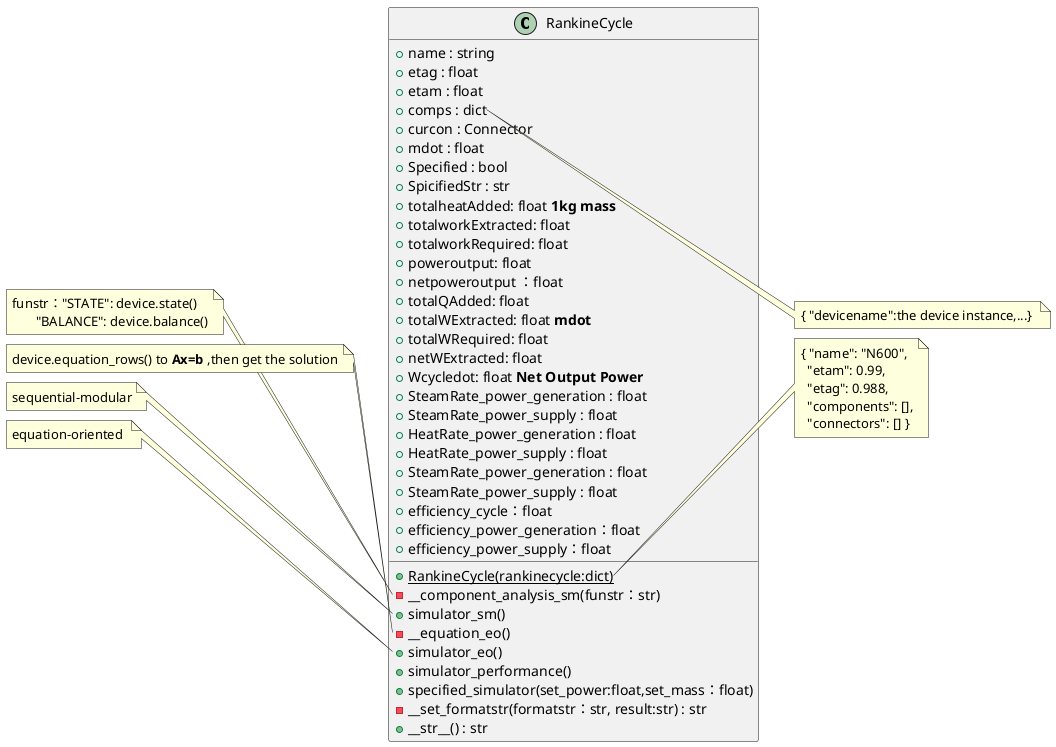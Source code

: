 @startuml
class RankineCycle{
    + name : string 
    + etag : float
    + etam : float
    + comps : dict
    + curcon : Connector 
    + mdot : float 
    + Specified : bool
    + SpicifiedStr : str
    + totalheatAdded: float **1kg mass**
    + totalworkExtracted: float
    + totalworkRequired: float
    + poweroutput: float
    + netpoweroutput ：float
    + totalQAdded: float
    + totalWExtracted: float **mdot**
    + totalWRequired: float
    + netWExtracted: float
    + Wcycledot: float **Net Output Power**
    + SteamRate_power_generation : float  
    + SteamRate_power_supply : float
    + HeatRate_power_generation : float  
    + HeatRate_power_supply : float
    + SteamRate_power_generation : float  
    + SteamRate_power_supply : float
    + efficiency_cycle：float
    + efficiency_power_generation：float
    + efficiency_power_supply：float
    + {static} RankineCycle(rankinecycle:dict)
    - __component_analysis_sm(funstr：str)
    + simulator_sm()
    - __equation_eo()
    + simulator_eo()
    + simulator_performance()
    + specified_simulator(set_power:float,set_mass：float)
    - __set_formatstr(formatstr：str, result:str) : str
    +__str__() : str
}
note left of RankineCycle::component_analysis_sm
   funstr："STATE": device.state()
          "BALANCE": device.balance()
end note
note left of RankineCycle::equation_eo
   device.equation_rows() to **Ax=b** ,then get the solution
end note
note left of RankineCycle::simulator_sm
   sequential-modular
end note
note left of RankineCycle::simulator_eo
    equation-oriented 
end note
note right of RankineCycle::comps
  { "devicename":the device instance,...} 
end note
note right of RankineCycle::RankineCycle
  { "name": "N600",
    "etam": 0.99,
    "etag": 0.988,
    "components": [],
    "connectors": [] } 
end note
@enduml